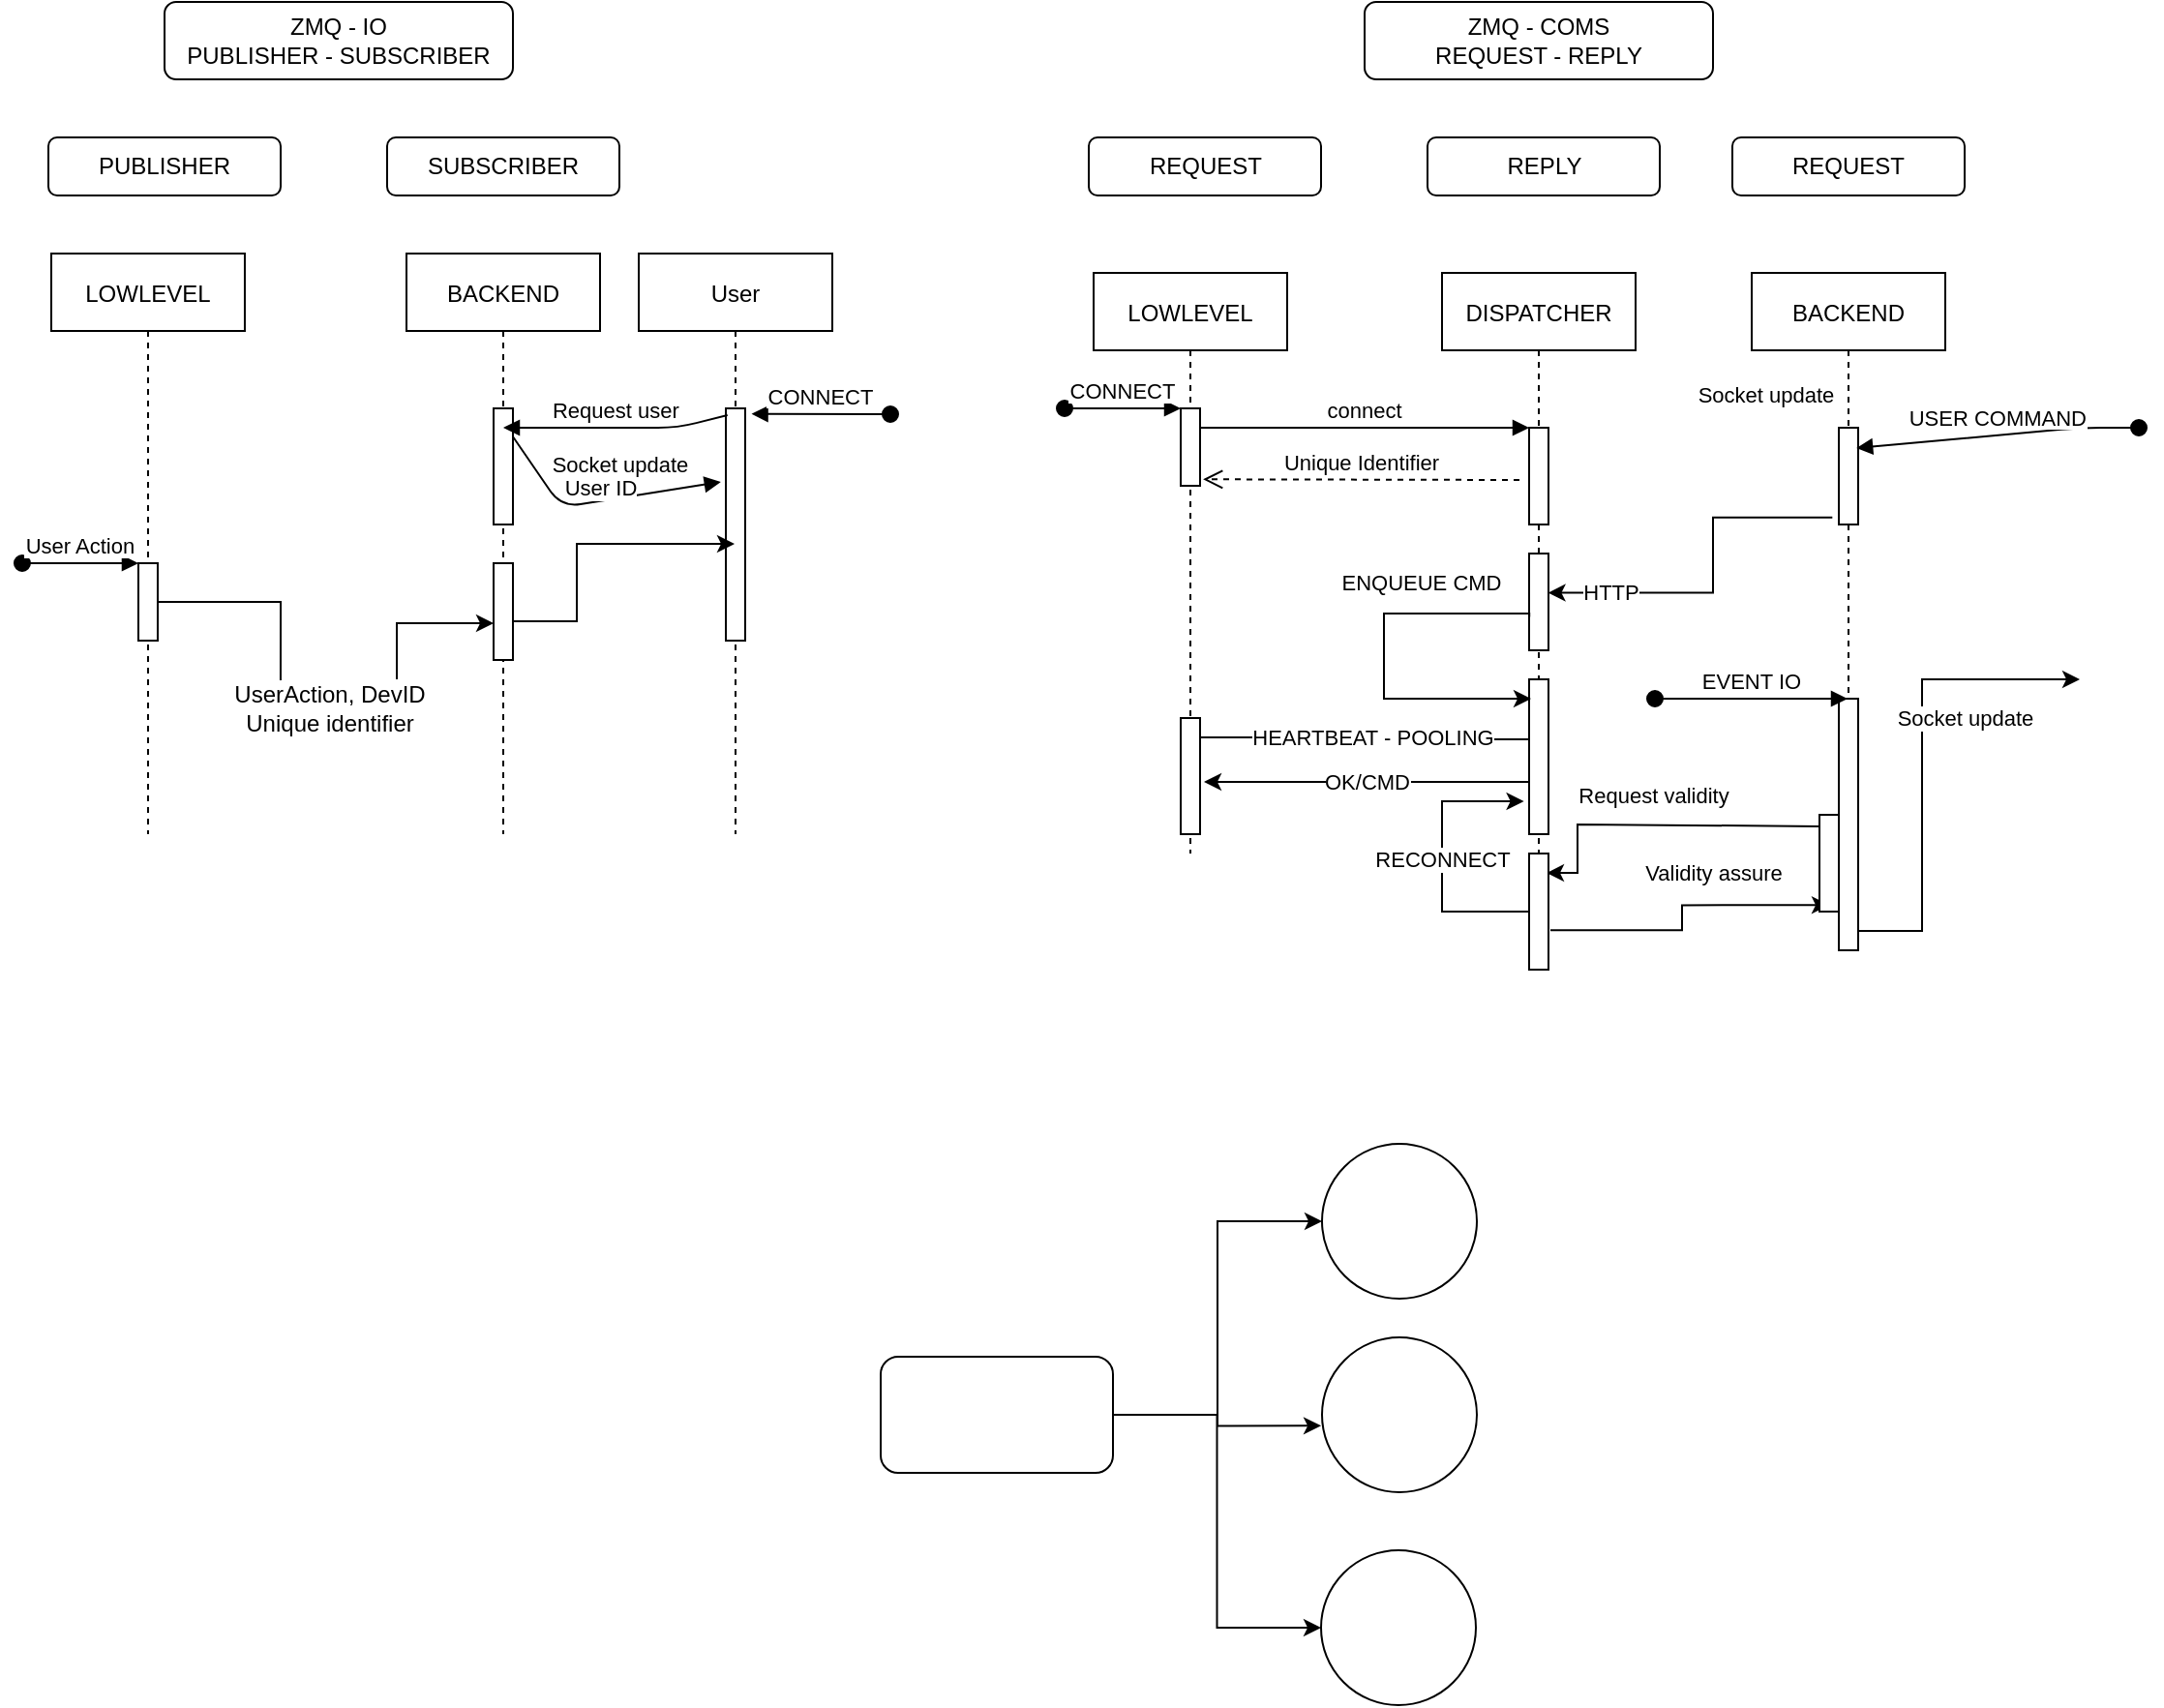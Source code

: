 <mxfile>
    <diagram id="kgpKYQtTHZ0yAKxKKP6v" name="Page-1">
        <mxGraphModel dx="948" dy="554" grid="1" gridSize="10" guides="1" tooltips="1" connect="1" arrows="1" fold="1" page="1" pageScale="1" pageWidth="850" pageHeight="1100" math="0" shadow="0">
            <root>
                <mxCell id="0"/>
                <mxCell id="1" parent="0"/>
                <mxCell id="3nuBFxr9cyL0pnOWT2aG-1" value="LOWLEVEL" style="shape=umlLifeline;perimeter=lifelinePerimeter;container=1;collapsible=0;recursiveResize=0;rounded=0;shadow=0;strokeWidth=1;" parent="1" vertex="1">
                    <mxGeometry x="241.48" y="230" width="100" height="300" as="geometry"/>
                </mxCell>
                <mxCell id="SoR2m_-n7boe2hJUEqRi-10" value="" style="points=[];perimeter=orthogonalPerimeter;rounded=0;shadow=0;strokeWidth=1;" parent="3nuBFxr9cyL0pnOWT2aG-1" vertex="1">
                    <mxGeometry x="45" y="160" width="10" height="40" as="geometry"/>
                </mxCell>
                <mxCell id="SoR2m_-n7boe2hJUEqRi-11" value="User Action" style="verticalAlign=bottom;startArrow=oval;endArrow=block;startSize=8;shadow=0;strokeWidth=1;" parent="3nuBFxr9cyL0pnOWT2aG-1" target="SoR2m_-n7boe2hJUEqRi-10" edge="1">
                    <mxGeometry relative="1" as="geometry">
                        <mxPoint x="-15" y="160" as="sourcePoint"/>
                    </mxGeometry>
                </mxCell>
                <mxCell id="SoR2m_-n7boe2hJUEqRi-1" value="BACKEND" style="shape=umlLifeline;perimeter=lifelinePerimeter;container=1;collapsible=0;recursiveResize=0;rounded=0;shadow=0;strokeWidth=1;" parent="1" vertex="1">
                    <mxGeometry x="425" y="230" width="100" height="300" as="geometry"/>
                </mxCell>
                <mxCell id="SoR2m_-n7boe2hJUEqRi-2" value="" style="points=[];perimeter=orthogonalPerimeter;rounded=0;shadow=0;strokeWidth=1;" parent="SoR2m_-n7boe2hJUEqRi-1" vertex="1">
                    <mxGeometry x="45" y="80" width="10" height="60" as="geometry"/>
                </mxCell>
                <mxCell id="SoR2m_-n7boe2hJUEqRi-3" value="User" style="shape=umlLifeline;perimeter=lifelinePerimeter;container=1;collapsible=0;recursiveResize=0;rounded=0;shadow=0;strokeWidth=1;" parent="1" vertex="1">
                    <mxGeometry x="545" y="230" width="100" height="300" as="geometry"/>
                </mxCell>
                <mxCell id="SoR2m_-n7boe2hJUEqRi-4" value="" style="points=[];perimeter=orthogonalPerimeter;rounded=0;shadow=0;strokeWidth=1;" parent="SoR2m_-n7boe2hJUEqRi-3" vertex="1">
                    <mxGeometry x="45" y="80" width="10" height="120" as="geometry"/>
                </mxCell>
                <mxCell id="SoR2m_-n7boe2hJUEqRi-6" value="Request user" style="verticalAlign=bottom;endArrow=block;shadow=0;strokeWidth=1;exitX=0.086;exitY=0.029;exitDx=0;exitDy=0;exitPerimeter=0;" parent="1" source="SoR2m_-n7boe2hJUEqRi-4" target="SoR2m_-n7boe2hJUEqRi-1" edge="1">
                    <mxGeometry relative="1" as="geometry">
                        <mxPoint x="435" y="350" as="sourcePoint"/>
                        <mxPoint x="605" y="350" as="targetPoint"/>
                        <Array as="points">
                            <mxPoint x="565" y="320"/>
                        </Array>
                    </mxGeometry>
                </mxCell>
                <mxCell id="SoR2m_-n7boe2hJUEqRi-7" value="CONNECT" style="verticalAlign=bottom;startArrow=oval;endArrow=block;startSize=8;shadow=0;strokeWidth=1;entryX=1.328;entryY=0.024;entryDx=0;entryDy=0;entryPerimeter=0;" parent="1" target="SoR2m_-n7boe2hJUEqRi-4" edge="1">
                    <mxGeometry relative="1" as="geometry">
                        <mxPoint x="675" y="313" as="sourcePoint"/>
                        <mxPoint x="695" y="300" as="targetPoint"/>
                    </mxGeometry>
                </mxCell>
                <mxCell id="SoR2m_-n7boe2hJUEqRi-8" value="" style="verticalAlign=bottom;endArrow=block;shadow=0;strokeWidth=1;exitX=0.983;exitY=0.24;exitDx=0;exitDy=0;exitPerimeter=0;entryX=-0.259;entryY=0.317;entryDx=0;entryDy=0;entryPerimeter=0;" parent="1" source="SoR2m_-n7boe2hJUEqRi-2" target="SoR2m_-n7boe2hJUEqRi-4" edge="1">
                    <mxGeometry relative="1" as="geometry">
                        <mxPoint x="600.86" y="324.64" as="sourcePoint"/>
                        <mxPoint x="595" y="330" as="targetPoint"/>
                        <Array as="points">
                            <mxPoint x="505" y="361"/>
                        </Array>
                    </mxGeometry>
                </mxCell>
                <mxCell id="SoR2m_-n7boe2hJUEqRi-9" value="User ID" style="edgeLabel;html=1;align=center;verticalAlign=middle;resizable=0;points=[];" parent="SoR2m_-n7boe2hJUEqRi-8" vertex="1" connectable="0">
                    <mxGeometry x="-0.148" y="-1" relative="1" as="geometry">
                        <mxPoint x="10" y="-10" as="offset"/>
                    </mxGeometry>
                </mxCell>
                <mxCell id="SoR2m_-n7boe2hJUEqRi-12" style="edgeStyle=orthogonalEdgeStyle;rounded=0;orthogonalLoop=1;jettySize=auto;html=1;startArrow=none;" parent="1" source="SoR2m_-n7boe2hJUEqRi-17" target="SoR2m_-n7boe2hJUEqRi-15" edge="1">
                    <mxGeometry relative="1" as="geometry">
                        <mxPoint x="342.59" y="390.45" as="targetPoint"/>
                        <Array as="points">
                            <mxPoint x="420" y="421"/>
                        </Array>
                    </mxGeometry>
                </mxCell>
                <mxCell id="SoR2m_-n7boe2hJUEqRi-27" value="" style="edgeStyle=orthogonalEdgeStyle;rounded=0;orthogonalLoop=1;jettySize=auto;html=1;" parent="1" source="SoR2m_-n7boe2hJUEqRi-15" target="SoR2m_-n7boe2hJUEqRi-3" edge="1">
                    <mxGeometry relative="1" as="geometry">
                        <Array as="points">
                            <mxPoint x="513" y="420"/>
                            <mxPoint x="513" y="380"/>
                        </Array>
                    </mxGeometry>
                </mxCell>
                <mxCell id="SoR2m_-n7boe2hJUEqRi-28" value="Socket update" style="edgeLabel;html=1;align=center;verticalAlign=middle;resizable=0;points=[];" parent="SoR2m_-n7boe2hJUEqRi-27" vertex="1" connectable="0">
                    <mxGeometry x="-0.372" y="2" relative="1" as="geometry">
                        <mxPoint x="24" y="-66" as="offset"/>
                    </mxGeometry>
                </mxCell>
                <mxCell id="SoR2m_-n7boe2hJUEqRi-15" value="" style="points=[];perimeter=orthogonalPerimeter;rounded=0;shadow=0;strokeWidth=1;" parent="1" vertex="1">
                    <mxGeometry x="470" y="390" width="10" height="50" as="geometry"/>
                </mxCell>
                <mxCell id="SoR2m_-n7boe2hJUEqRi-17" value="UserAction, DevID&lt;br&gt;Unique identifier" style="text;html=1;align=center;verticalAlign=middle;resizable=0;points=[];autosize=1;strokeColor=none;" parent="1" vertex="1">
                    <mxGeometry x="330" y="450" width="110" height="30" as="geometry"/>
                </mxCell>
                <mxCell id="SoR2m_-n7boe2hJUEqRi-18" value="" style="edgeStyle=orthogonalEdgeStyle;rounded=0;orthogonalLoop=1;jettySize=auto;html=1;entryX=0.259;entryY=0.015;entryDx=0;entryDy=0;entryPerimeter=0;endArrow=none;" parent="1" source="SoR2m_-n7boe2hJUEqRi-10" edge="1">
                    <mxGeometry relative="1" as="geometry">
                        <mxPoint x="296.48" y="410.034" as="sourcePoint"/>
                        <mxPoint x="359.97" y="450.45" as="targetPoint"/>
                        <Array as="points">
                            <mxPoint x="359.48" y="410"/>
                        </Array>
                    </mxGeometry>
                </mxCell>
                <mxCell id="2" value="PUBLISHER" style="rounded=1;whiteSpace=wrap;html=1;" parent="1" vertex="1">
                    <mxGeometry x="240" y="170" width="120" height="30" as="geometry"/>
                </mxCell>
                <mxCell id="3" value="SUBSCRIBER" style="rounded=1;whiteSpace=wrap;html=1;" parent="1" vertex="1">
                    <mxGeometry x="415" y="170" width="120" height="30" as="geometry"/>
                </mxCell>
                <mxCell id="4" value="ZMQ - IO&lt;br&gt;PUBLISHER - SUBSCRIBER" style="rounded=1;whiteSpace=wrap;html=1;" parent="1" vertex="1">
                    <mxGeometry x="300" y="100" width="180" height="40" as="geometry"/>
                </mxCell>
                <mxCell id="5" value="REQUEST" style="rounded=1;whiteSpace=wrap;html=1;" parent="1" vertex="1">
                    <mxGeometry x="777.5" y="170" width="120" height="30" as="geometry"/>
                </mxCell>
                <mxCell id="6" value="REPLY" style="rounded=1;whiteSpace=wrap;html=1;" parent="1" vertex="1">
                    <mxGeometry x="952.5" y="170" width="120" height="30" as="geometry"/>
                </mxCell>
                <mxCell id="7" value="ZMQ - COMS&lt;br&gt;REQUEST - REPLY" style="rounded=1;whiteSpace=wrap;html=1;" parent="1" vertex="1">
                    <mxGeometry x="920" y="100" width="180" height="40" as="geometry"/>
                </mxCell>
                <mxCell id="8" value="LOWLEVEL" style="shape=umlLifeline;perimeter=lifelinePerimeter;container=1;collapsible=0;recursiveResize=0;rounded=0;shadow=0;strokeWidth=1;" parent="1" vertex="1">
                    <mxGeometry x="780" y="240" width="100" height="300" as="geometry"/>
                </mxCell>
                <mxCell id="9" value="" style="points=[];perimeter=orthogonalPerimeter;rounded=0;shadow=0;strokeWidth=1;" parent="8" vertex="1">
                    <mxGeometry x="45" y="70" width="10" height="40" as="geometry"/>
                </mxCell>
                <mxCell id="10" value="CONNECT" style="verticalAlign=bottom;startArrow=oval;endArrow=block;startSize=8;shadow=0;strokeWidth=1;" parent="8" target="9" edge="1">
                    <mxGeometry relative="1" as="geometry">
                        <mxPoint x="-15" y="70" as="sourcePoint"/>
                    </mxGeometry>
                </mxCell>
                <mxCell id="11" value="" style="points=[];perimeter=orthogonalPerimeter;rounded=0;shadow=0;strokeWidth=1;" parent="8" vertex="1">
                    <mxGeometry x="45" y="230" width="10" height="60" as="geometry"/>
                </mxCell>
                <mxCell id="13" value="DISPATCHER" style="shape=umlLifeline;perimeter=lifelinePerimeter;container=1;collapsible=0;recursiveResize=0;rounded=0;shadow=0;strokeWidth=1;" parent="1" vertex="1">
                    <mxGeometry x="960" y="240" width="100" height="300" as="geometry"/>
                </mxCell>
                <mxCell id="14" value="" style="points=[];perimeter=orthogonalPerimeter;rounded=0;shadow=0;strokeWidth=1;" parent="13" vertex="1">
                    <mxGeometry x="45" y="80" width="10" height="50" as="geometry"/>
                </mxCell>
                <mxCell id="60" value="" style="points=[];perimeter=orthogonalPerimeter;rounded=0;shadow=0;strokeWidth=1;" parent="13" vertex="1">
                    <mxGeometry x="45" y="145" width="10" height="50" as="geometry"/>
                </mxCell>
                <mxCell id="15" value="Unique Identifier" style="verticalAlign=bottom;endArrow=open;dashed=1;endSize=8;shadow=0;strokeWidth=1;entryX=1.155;entryY=0.916;entryDx=0;entryDy=0;entryPerimeter=0;" parent="1" target="9" edge="1">
                    <mxGeometry relative="1" as="geometry">
                        <mxPoint x="1000" y="347" as="targetPoint"/>
                        <mxPoint x="1000" y="347.0" as="sourcePoint"/>
                    </mxGeometry>
                </mxCell>
                <mxCell id="16" value="connect" style="verticalAlign=bottom;endArrow=block;entryX=0;entryY=0;shadow=0;strokeWidth=1;" parent="1" source="9" target="14" edge="1">
                    <mxGeometry relative="1" as="geometry">
                        <mxPoint x="935" y="320" as="sourcePoint"/>
                    </mxGeometry>
                </mxCell>
                <mxCell id="19" value="" style="edgeStyle=orthogonalEdgeStyle;rounded=0;orthogonalLoop=1;jettySize=auto;html=1;entryX=0.007;entryY=0.279;entryDx=0;entryDy=0;entryPerimeter=0;endArrow=none;" parent="1" source="11" target="20" edge="1">
                    <mxGeometry relative="1" as="geometry">
                        <mxPoint x="835" y="480.034" as="sourcePoint"/>
                        <mxPoint x="898.49" y="520.45" as="targetPoint"/>
                        <Array as="points">
                            <mxPoint x="898" y="480"/>
                            <mxPoint x="898" y="481"/>
                        </Array>
                    </mxGeometry>
                </mxCell>
                <mxCell id="21" value="HEARTBEAT - POOLING" style="edgeLabel;html=1;align=center;verticalAlign=middle;resizable=0;points=[];" parent="19" vertex="1" connectable="0">
                    <mxGeometry x="-0.176" y="1" relative="1" as="geometry">
                        <mxPoint x="16" as="offset"/>
                    </mxGeometry>
                </mxCell>
                <mxCell id="22" value="OK/CMD" style="edgeStyle=orthogonalEdgeStyle;rounded=0;orthogonalLoop=1;jettySize=auto;html=1;" parent="1" source="20" edge="1">
                    <mxGeometry relative="1" as="geometry">
                        <mxPoint x="837" y="503" as="targetPoint"/>
                        <Array as="points">
                            <mxPoint x="837" y="503"/>
                        </Array>
                    </mxGeometry>
                </mxCell>
                <mxCell id="20" value="" style="points=[];perimeter=orthogonalPerimeter;rounded=0;shadow=0;strokeWidth=1;" parent="1" vertex="1">
                    <mxGeometry x="1005" y="450" width="10" height="80" as="geometry"/>
                </mxCell>
                <mxCell id="36" value="BACKEND" style="shape=umlLifeline;perimeter=lifelinePerimeter;container=1;collapsible=0;recursiveResize=0;rounded=0;shadow=0;strokeWidth=1;" parent="1" vertex="1">
                    <mxGeometry x="1120" y="240" width="100" height="300" as="geometry"/>
                </mxCell>
                <mxCell id="44" style="edgeStyle=orthogonalEdgeStyle;rounded=0;orthogonalLoop=1;jettySize=auto;html=1;entryX=0.9;entryY=0.167;entryDx=0;entryDy=0;entryPerimeter=0;exitX=0.052;exitY=0.119;exitDx=0;exitDy=0;exitPerimeter=0;" parent="1" source="52" target="51" edge="1">
                    <mxGeometry relative="1" as="geometry">
                        <Array as="points">
                            <mxPoint x="1030" y="525"/>
                            <mxPoint x="1030" y="550"/>
                        </Array>
                    </mxGeometry>
                </mxCell>
                <mxCell id="45" value="Request validity" style="edgeLabel;html=1;align=center;verticalAlign=middle;resizable=0;points=[];" parent="44" vertex="1" connectable="0">
                    <mxGeometry x="0.109" y="-2" relative="1" as="geometry">
                        <mxPoint x="6" y="-13" as="offset"/>
                    </mxGeometry>
                </mxCell>
                <mxCell id="46" value="" style="edgeStyle=orthogonalEdgeStyle;rounded=0;orthogonalLoop=1;jettySize=auto;html=1;" parent="1" source="48" edge="1">
                    <mxGeometry relative="1" as="geometry">
                        <Array as="points">
                            <mxPoint x="1208" y="580"/>
                            <mxPoint x="1208" y="450"/>
                        </Array>
                        <mxPoint x="1289.5" y="450" as="targetPoint"/>
                    </mxGeometry>
                </mxCell>
                <mxCell id="47" value="Socket update" style="edgeLabel;html=1;align=center;verticalAlign=middle;resizable=0;points=[];" parent="46" vertex="1" connectable="0">
                    <mxGeometry x="-0.372" y="2" relative="1" as="geometry">
                        <mxPoint x="24" y="-66" as="offset"/>
                    </mxGeometry>
                </mxCell>
                <mxCell id="48" value="" style="points=[];perimeter=orthogonalPerimeter;rounded=0;shadow=0;strokeWidth=1;" parent="1" vertex="1">
                    <mxGeometry x="1165" y="460" width="10" height="130" as="geometry"/>
                </mxCell>
                <mxCell id="49" style="edgeStyle=orthogonalEdgeStyle;rounded=0;orthogonalLoop=1;jettySize=auto;html=1;entryX=0.5;entryY=0.933;entryDx=0;entryDy=0;entryPerimeter=0;exitX=1.1;exitY=0.66;exitDx=0;exitDy=0;exitPerimeter=0;" parent="1" source="51" target="52" edge="1">
                    <mxGeometry relative="1" as="geometry">
                        <Array as="points">
                            <mxPoint x="1084" y="580"/>
                            <mxPoint x="1084" y="567"/>
                        </Array>
                        <mxPoint x="979.48" y="580" as="sourcePoint"/>
                        <mxPoint x="1120" y="566.65" as="targetPoint"/>
                    </mxGeometry>
                </mxCell>
                <mxCell id="50" value="Validity assure" style="edgeLabel;html=1;align=center;verticalAlign=middle;resizable=0;points=[];" parent="49" vertex="1" connectable="0">
                    <mxGeometry x="0.036" y="3" relative="1" as="geometry">
                        <mxPoint x="15" y="-14" as="offset"/>
                    </mxGeometry>
                </mxCell>
                <mxCell id="51" value="" style="points=[];perimeter=orthogonalPerimeter;rounded=0;shadow=0;strokeWidth=1;" parent="1" vertex="1">
                    <mxGeometry x="1005" y="540" width="10" height="60" as="geometry"/>
                </mxCell>
                <mxCell id="52" value="" style="points=[];perimeter=orthogonalPerimeter;rounded=0;shadow=0;strokeWidth=1;" parent="1" vertex="1">
                    <mxGeometry x="1155" y="520" width="10" height="50" as="geometry"/>
                </mxCell>
                <mxCell id="53" value="EVENT IO" style="verticalAlign=bottom;startArrow=oval;endArrow=block;startSize=8;shadow=0;strokeWidth=1;" parent="1" edge="1">
                    <mxGeometry relative="1" as="geometry">
                        <mxPoint x="1070" y="460" as="sourcePoint"/>
                        <mxPoint x="1169.5" y="460" as="targetPoint"/>
                        <Array as="points">
                            <mxPoint x="1110" y="460"/>
                        </Array>
                    </mxGeometry>
                </mxCell>
                <mxCell id="54" value="REQUEST" style="rounded=1;whiteSpace=wrap;html=1;" parent="1" vertex="1">
                    <mxGeometry x="1110" y="170" width="120" height="30" as="geometry"/>
                </mxCell>
                <mxCell id="55" value="RECONNECT" style="edgeStyle=orthogonalEdgeStyle;rounded=0;orthogonalLoop=1;jettySize=auto;html=1;entryX=-0.266;entryY=0.784;entryDx=0;entryDy=0;entryPerimeter=0;" parent="1" target="20" edge="1">
                    <mxGeometry relative="1" as="geometry">
                        <mxPoint x="1005" y="569.996" as="sourcePoint"/>
                        <mxPoint x="837" y="570.03" as="targetPoint"/>
                        <Array as="points">
                            <mxPoint x="960" y="570"/>
                            <mxPoint x="960" y="513"/>
                            <mxPoint x="1002" y="513"/>
                        </Array>
                    </mxGeometry>
                </mxCell>
                <mxCell id="56" value="" style="points=[];perimeter=orthogonalPerimeter;rounded=0;shadow=0;strokeWidth=1;" parent="1" vertex="1">
                    <mxGeometry x="1165" y="320" width="10" height="50" as="geometry"/>
                </mxCell>
                <mxCell id="57" value="USER COMMAND" style="verticalAlign=bottom;startArrow=oval;endArrow=block;startSize=8;shadow=0;strokeWidth=1;entryX=0.907;entryY=0.21;entryDx=0;entryDy=0;entryPerimeter=0;" parent="1" target="56" edge="1">
                    <mxGeometry relative="1" as="geometry">
                        <mxPoint x="1320" y="320" as="sourcePoint"/>
                        <mxPoint x="1349.5" y="320" as="targetPoint"/>
                        <Array as="points">
                            <mxPoint x="1290" y="320"/>
                        </Array>
                    </mxGeometry>
                </mxCell>
                <mxCell id="58" value="" style="edgeStyle=orthogonalEdgeStyle;rounded=0;orthogonalLoop=1;jettySize=auto;html=1;exitX=-0.334;exitY=0.927;exitDx=0;exitDy=0;exitPerimeter=0;entryX=0.976;entryY=0.406;entryDx=0;entryDy=0;entryPerimeter=0;" parent="1" source="56" target="60" edge="1">
                    <mxGeometry relative="1" as="geometry">
                        <Array as="points">
                            <mxPoint x="1100" y="366"/>
                            <mxPoint x="1100" y="405"/>
                        </Array>
                        <mxPoint x="1185" y="530" as="sourcePoint"/>
                        <mxPoint x="1020" y="420" as="targetPoint"/>
                    </mxGeometry>
                </mxCell>
                <mxCell id="59" value="Socket update" style="edgeLabel;html=1;align=center;verticalAlign=middle;resizable=0;points=[];" parent="58" vertex="1" connectable="0">
                    <mxGeometry x="-0.372" y="2" relative="1" as="geometry">
                        <mxPoint x="24" y="-66" as="offset"/>
                    </mxGeometry>
                </mxCell>
                <mxCell id="62" value="HTTP" style="edgeLabel;html=1;align=center;verticalAlign=middle;resizable=0;points=[];" parent="58" vertex="1" connectable="0">
                    <mxGeometry x="0.658" y="-1" relative="1" as="geometry">
                        <mxPoint as="offset"/>
                    </mxGeometry>
                </mxCell>
                <mxCell id="61" value="ENQUEUE CMD" style="edgeStyle=orthogonalEdgeStyle;rounded=0;orthogonalLoop=1;jettySize=auto;html=1;exitX=0.01;exitY=0.654;exitDx=0;exitDy=0;exitPerimeter=0;" parent="1" source="60" edge="1">
                    <mxGeometry x="-0.412" y="-16" relative="1" as="geometry">
                        <mxPoint x="1000" y="416" as="sourcePoint"/>
                        <mxPoint x="1006" y="460" as="targetPoint"/>
                        <Array as="points">
                            <mxPoint x="1005" y="416"/>
                            <mxPoint x="930" y="416"/>
                            <mxPoint x="930" y="460"/>
                            <mxPoint x="1006" y="460"/>
                        </Array>
                        <mxPoint as="offset"/>
                    </mxGeometry>
                </mxCell>
                <mxCell id="63" value="" style="ellipse;whiteSpace=wrap;html=1;aspect=fixed;" vertex="1" parent="1">
                    <mxGeometry x="898" y="690" width="80" height="80" as="geometry"/>
                </mxCell>
                <mxCell id="64" value="" style="ellipse;whiteSpace=wrap;html=1;aspect=fixed;" vertex="1" parent="1">
                    <mxGeometry x="898" y="790" width="80" height="80" as="geometry"/>
                </mxCell>
                <mxCell id="65" value="" style="ellipse;whiteSpace=wrap;html=1;aspect=fixed;" vertex="1" parent="1">
                    <mxGeometry x="897.5" y="900" width="80" height="80" as="geometry"/>
                </mxCell>
                <mxCell id="70" style="edgeStyle=orthogonalEdgeStyle;rounded=0;orthogonalLoop=1;jettySize=auto;html=1;entryX=0;entryY=0.5;entryDx=0;entryDy=0;" edge="1" parent="1" source="66" target="63">
                    <mxGeometry relative="1" as="geometry"/>
                </mxCell>
                <mxCell id="71" style="edgeStyle=orthogonalEdgeStyle;rounded=0;orthogonalLoop=1;jettySize=auto;html=1;entryX=-0.006;entryY=0.571;entryDx=0;entryDy=0;entryPerimeter=0;" edge="1" parent="1" source="66" target="64">
                    <mxGeometry relative="1" as="geometry"/>
                </mxCell>
                <mxCell id="72" style="edgeStyle=orthogonalEdgeStyle;rounded=0;orthogonalLoop=1;jettySize=auto;html=1;entryX=0;entryY=0.5;entryDx=0;entryDy=0;" edge="1" parent="1" source="66" target="65">
                    <mxGeometry relative="1" as="geometry"/>
                </mxCell>
                <mxCell id="66" value="" style="rounded=1;whiteSpace=wrap;html=1;" vertex="1" parent="1">
                    <mxGeometry x="670" y="800" width="120" height="60" as="geometry"/>
                </mxCell>
            </root>
        </mxGraphModel>
    </diagram>
</mxfile>